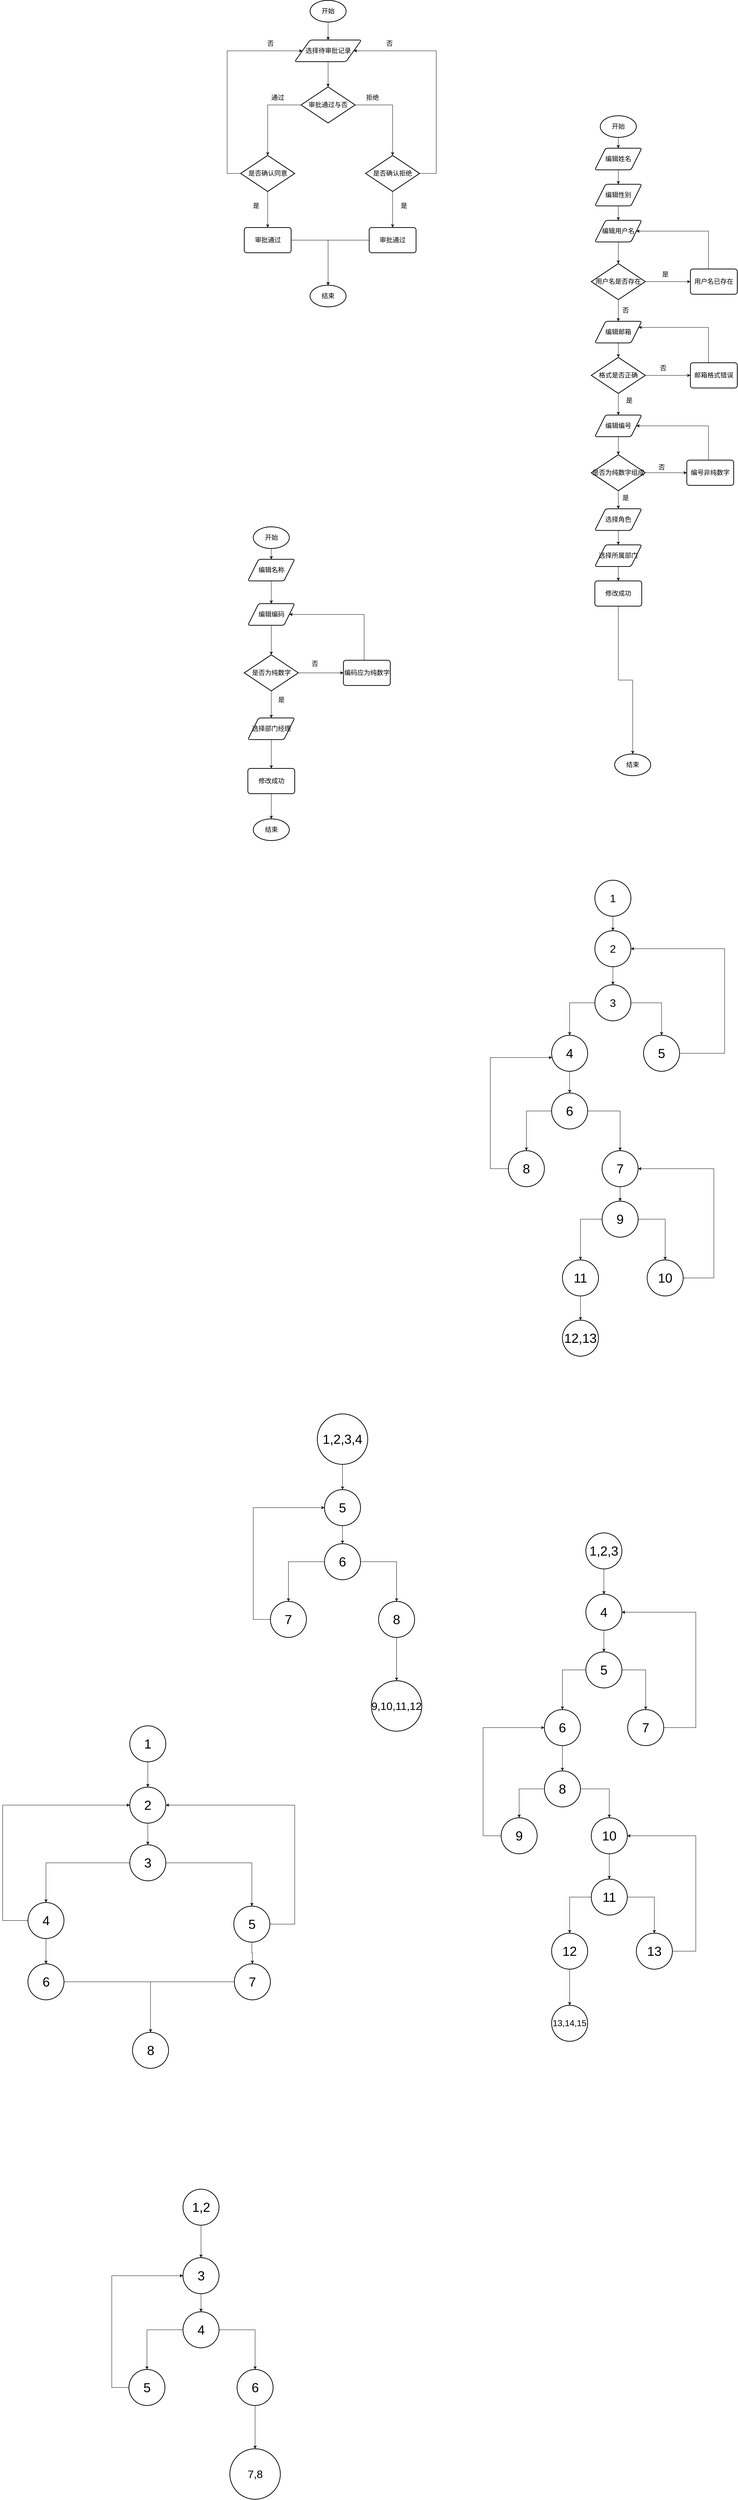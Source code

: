 <mxfile version="20.3.0" type="device"><diagram id="C5RBs43oDa-KdzZeNtuy" name="Page-1"><mxGraphModel dx="3611" dy="1744" grid="1" gridSize="10" guides="1" tooltips="1" connect="1" arrows="1" fold="1" page="1" pageScale="1" pageWidth="827" pageHeight="1169" math="0" shadow="0"><root><mxCell id="WIyWlLk6GJQsqaUBKTNV-0"/><mxCell id="WIyWlLk6GJQsqaUBKTNV-1" parent="WIyWlLk6GJQsqaUBKTNV-0"/><mxCell id="axWQ0X8041rIy-KHop3t-7" value="" style="edgeStyle=orthogonalEdgeStyle;rounded=0;orthogonalLoop=1;jettySize=auto;html=1;fontSize=18;" edge="1" parent="WIyWlLk6GJQsqaUBKTNV-1" source="axWQ0X8041rIy-KHop3t-0" target="axWQ0X8041rIy-KHop3t-1"><mxGeometry relative="1" as="geometry"/></mxCell><mxCell id="axWQ0X8041rIy-KHop3t-0" value="&lt;font style=&quot;font-size: 18px;&quot;&gt;开始&lt;/font&gt;" style="strokeWidth=2;html=1;shape=mxgraph.flowchart.start_1;whiteSpace=wrap;" vertex="1" parent="WIyWlLk6GJQsqaUBKTNV-1"><mxGeometry x="260" y="20" width="100" height="60" as="geometry"/></mxCell><mxCell id="axWQ0X8041rIy-KHop3t-116" value="" style="edgeStyle=orthogonalEdgeStyle;rounded=0;orthogonalLoop=1;jettySize=auto;html=1;fontSize=18;" edge="1" parent="WIyWlLk6GJQsqaUBKTNV-1" source="axWQ0X8041rIy-KHop3t-1" target="axWQ0X8041rIy-KHop3t-37"><mxGeometry relative="1" as="geometry"/></mxCell><mxCell id="axWQ0X8041rIy-KHop3t-1" value="选择待审批记录" style="shape=parallelogram;html=1;strokeWidth=2;perimeter=parallelogramPerimeter;whiteSpace=wrap;rounded=1;arcSize=12;size=0.23;fontSize=18;" vertex="1" parent="WIyWlLk6GJQsqaUBKTNV-1"><mxGeometry x="217.5" y="130" width="185" height="60" as="geometry"/></mxCell><mxCell id="axWQ0X8041rIy-KHop3t-15" value="结束" style="strokeWidth=2;html=1;shape=mxgraph.flowchart.start_1;whiteSpace=wrap;fontSize=18;" vertex="1" parent="WIyWlLk6GJQsqaUBKTNV-1"><mxGeometry x="260" y="810" width="100" height="60" as="geometry"/></mxCell><mxCell id="axWQ0X8041rIy-KHop3t-118" style="edgeStyle=orthogonalEdgeStyle;rounded=0;orthogonalLoop=1;jettySize=auto;html=1;fontSize=18;" edge="1" parent="WIyWlLk6GJQsqaUBKTNV-1" source="axWQ0X8041rIy-KHop3t-37" target="axWQ0X8041rIy-KHop3t-117"><mxGeometry relative="1" as="geometry"/></mxCell><mxCell id="axWQ0X8041rIy-KHop3t-123" style="edgeStyle=orthogonalEdgeStyle;rounded=0;orthogonalLoop=1;jettySize=auto;html=1;entryX=0.5;entryY=0;entryDx=0;entryDy=0;entryPerimeter=0;fontSize=18;" edge="1" parent="WIyWlLk6GJQsqaUBKTNV-1" source="axWQ0X8041rIy-KHop3t-37" target="axWQ0X8041rIy-KHop3t-122"><mxGeometry relative="1" as="geometry"/></mxCell><mxCell id="axWQ0X8041rIy-KHop3t-37" value="审批通过与否" style="strokeWidth=2;html=1;shape=mxgraph.flowchart.decision;whiteSpace=wrap;fontSize=18;" vertex="1" parent="WIyWlLk6GJQsqaUBKTNV-1"><mxGeometry x="235" y="260" width="150" height="100" as="geometry"/></mxCell><mxCell id="axWQ0X8041rIy-KHop3t-67" value="" style="edgeStyle=orthogonalEdgeStyle;rounded=0;orthogonalLoop=1;jettySize=auto;html=1;fontSize=18;" edge="1" parent="WIyWlLk6GJQsqaUBKTNV-1" source="axWQ0X8041rIy-KHop3t-68" target="axWQ0X8041rIy-KHop3t-70"><mxGeometry relative="1" as="geometry"/></mxCell><mxCell id="axWQ0X8041rIy-KHop3t-68" value="&lt;font style=&quot;font-size: 18px;&quot;&gt;开始&lt;/font&gt;" style="strokeWidth=2;html=1;shape=mxgraph.flowchart.start_1;whiteSpace=wrap;" vertex="1" parent="WIyWlLk6GJQsqaUBKTNV-1"><mxGeometry x="1065" y="340" width="100" height="60" as="geometry"/></mxCell><mxCell id="axWQ0X8041rIy-KHop3t-69" value="" style="edgeStyle=orthogonalEdgeStyle;rounded=0;orthogonalLoop=1;jettySize=auto;html=1;fontSize=18;" edge="1" parent="WIyWlLk6GJQsqaUBKTNV-1" source="axWQ0X8041rIy-KHop3t-70" target="axWQ0X8041rIy-KHop3t-72"><mxGeometry relative="1" as="geometry"/></mxCell><mxCell id="axWQ0X8041rIy-KHop3t-70" value="编辑姓名" style="shape=parallelogram;html=1;strokeWidth=2;perimeter=parallelogramPerimeter;whiteSpace=wrap;rounded=1;arcSize=12;size=0.23;fontSize=18;" vertex="1" parent="WIyWlLk6GJQsqaUBKTNV-1"><mxGeometry x="1050" y="430" width="130" height="60" as="geometry"/></mxCell><mxCell id="axWQ0X8041rIy-KHop3t-71" value="" style="edgeStyle=orthogonalEdgeStyle;rounded=0;orthogonalLoop=1;jettySize=auto;html=1;fontSize=18;" edge="1" parent="WIyWlLk6GJQsqaUBKTNV-1" source="axWQ0X8041rIy-KHop3t-72" target="axWQ0X8041rIy-KHop3t-74"><mxGeometry relative="1" as="geometry"/></mxCell><mxCell id="axWQ0X8041rIy-KHop3t-72" value="编辑性别" style="shape=parallelogram;html=1;strokeWidth=2;perimeter=parallelogramPerimeter;whiteSpace=wrap;rounded=1;arcSize=12;size=0.23;fontSize=18;" vertex="1" parent="WIyWlLk6GJQsqaUBKTNV-1"><mxGeometry x="1050" y="530" width="130" height="60" as="geometry"/></mxCell><mxCell id="axWQ0X8041rIy-KHop3t-73" value="" style="edgeStyle=orthogonalEdgeStyle;rounded=0;orthogonalLoop=1;jettySize=auto;html=1;fontSize=18;" edge="1" parent="WIyWlLk6GJQsqaUBKTNV-1" source="axWQ0X8041rIy-KHop3t-74" target="axWQ0X8041rIy-KHop3t-84"><mxGeometry relative="1" as="geometry"/></mxCell><mxCell id="axWQ0X8041rIy-KHop3t-74" value="编辑用户名" style="shape=parallelogram;html=1;strokeWidth=2;perimeter=parallelogramPerimeter;whiteSpace=wrap;rounded=1;arcSize=12;size=0.23;fontSize=18;" vertex="1" parent="WIyWlLk6GJQsqaUBKTNV-1"><mxGeometry x="1050" y="630" width="130" height="60" as="geometry"/></mxCell><mxCell id="axWQ0X8041rIy-KHop3t-75" value="" style="edgeStyle=orthogonalEdgeStyle;rounded=0;orthogonalLoop=1;jettySize=auto;html=1;fontSize=18;" edge="1" parent="WIyWlLk6GJQsqaUBKTNV-1" source="axWQ0X8041rIy-KHop3t-76" target="axWQ0X8041rIy-KHop3t-77"><mxGeometry relative="1" as="geometry"/></mxCell><mxCell id="axWQ0X8041rIy-KHop3t-76" value="修改成功" style="rounded=1;whiteSpace=wrap;html=1;absoluteArcSize=1;arcSize=14;strokeWidth=2;fontSize=18;" vertex="1" parent="WIyWlLk6GJQsqaUBKTNV-1"><mxGeometry x="1050" y="1630" width="130" height="70" as="geometry"/></mxCell><mxCell id="axWQ0X8041rIy-KHop3t-77" value="结束" style="strokeWidth=2;html=1;shape=mxgraph.flowchart.start_1;whiteSpace=wrap;fontSize=18;" vertex="1" parent="WIyWlLk6GJQsqaUBKTNV-1"><mxGeometry x="1104.92" y="2110" width="100" height="60" as="geometry"/></mxCell><mxCell id="axWQ0X8041rIy-KHop3t-78" style="edgeStyle=orthogonalEdgeStyle;rounded=0;orthogonalLoop=1;jettySize=auto;html=1;entryX=1;entryY=0.25;entryDx=0;entryDy=0;fontSize=18;" edge="1" parent="WIyWlLk6GJQsqaUBKTNV-1" source="axWQ0X8041rIy-KHop3t-79" target="axWQ0X8041rIy-KHop3t-81"><mxGeometry relative="1" as="geometry"><Array as="points"><mxPoint x="1365" y="927"/></Array></mxGeometry></mxCell><mxCell id="axWQ0X8041rIy-KHop3t-79" value="邮箱格式错误" style="rounded=1;whiteSpace=wrap;html=1;absoluteArcSize=1;arcSize=14;strokeWidth=2;fontSize=18;" vertex="1" parent="WIyWlLk6GJQsqaUBKTNV-1"><mxGeometry x="1315" y="1025" width="130" height="70" as="geometry"/></mxCell><mxCell id="axWQ0X8041rIy-KHop3t-80" value="" style="edgeStyle=orthogonalEdgeStyle;rounded=0;orthogonalLoop=1;jettySize=auto;html=1;fontSize=18;" edge="1" parent="WIyWlLk6GJQsqaUBKTNV-1" source="axWQ0X8041rIy-KHop3t-81" target="axWQ0X8041rIy-KHop3t-91"><mxGeometry relative="1" as="geometry"/></mxCell><mxCell id="axWQ0X8041rIy-KHop3t-81" value="编辑邮箱" style="shape=parallelogram;html=1;strokeWidth=2;perimeter=parallelogramPerimeter;whiteSpace=wrap;rounded=1;arcSize=12;size=0.23;fontSize=18;" vertex="1" parent="WIyWlLk6GJQsqaUBKTNV-1"><mxGeometry x="1050" y="910" width="130" height="60" as="geometry"/></mxCell><mxCell id="axWQ0X8041rIy-KHop3t-82" value="" style="edgeStyle=orthogonalEdgeStyle;rounded=0;orthogonalLoop=1;jettySize=auto;html=1;fontSize=18;" edge="1" parent="WIyWlLk6GJQsqaUBKTNV-1" source="axWQ0X8041rIy-KHop3t-84" target="axWQ0X8041rIy-KHop3t-81"><mxGeometry relative="1" as="geometry"/></mxCell><mxCell id="axWQ0X8041rIy-KHop3t-83" value="" style="edgeStyle=orthogonalEdgeStyle;rounded=0;orthogonalLoop=1;jettySize=auto;html=1;fontSize=18;" edge="1" parent="WIyWlLk6GJQsqaUBKTNV-1" source="axWQ0X8041rIy-KHop3t-84" target="axWQ0X8041rIy-KHop3t-86"><mxGeometry relative="1" as="geometry"/></mxCell><mxCell id="axWQ0X8041rIy-KHop3t-84" value="用户名是否存在" style="strokeWidth=2;html=1;shape=mxgraph.flowchart.decision;whiteSpace=wrap;fontSize=18;" vertex="1" parent="WIyWlLk6GJQsqaUBKTNV-1"><mxGeometry x="1040" y="750" width="150" height="100" as="geometry"/></mxCell><mxCell id="axWQ0X8041rIy-KHop3t-85" style="edgeStyle=orthogonalEdgeStyle;rounded=0;orthogonalLoop=1;jettySize=auto;html=1;entryX=1;entryY=0.5;entryDx=0;entryDy=0;fontSize=18;" edge="1" parent="WIyWlLk6GJQsqaUBKTNV-1" source="axWQ0X8041rIy-KHop3t-86" target="axWQ0X8041rIy-KHop3t-74"><mxGeometry relative="1" as="geometry"><Array as="points"><mxPoint x="1365" y="660"/></Array></mxGeometry></mxCell><mxCell id="axWQ0X8041rIy-KHop3t-86" value="用户名已存在" style="rounded=1;whiteSpace=wrap;html=1;absoluteArcSize=1;arcSize=14;strokeWidth=2;fontSize=18;" vertex="1" parent="WIyWlLk6GJQsqaUBKTNV-1"><mxGeometry x="1315" y="765" width="130" height="70" as="geometry"/></mxCell><mxCell id="axWQ0X8041rIy-KHop3t-87" value="是" style="text;html=1;align=center;verticalAlign=middle;resizable=0;points=[];autosize=1;strokeColor=none;fillColor=none;fontSize=18;" vertex="1" parent="WIyWlLk6GJQsqaUBKTNV-1"><mxGeometry x="1225" y="760" width="40" height="40" as="geometry"/></mxCell><mxCell id="axWQ0X8041rIy-KHop3t-88" value="否" style="text;html=1;align=center;verticalAlign=middle;resizable=0;points=[];autosize=1;strokeColor=none;fillColor=none;fontSize=18;" vertex="1" parent="WIyWlLk6GJQsqaUBKTNV-1"><mxGeometry x="1115" y="860" width="40" height="40" as="geometry"/></mxCell><mxCell id="axWQ0X8041rIy-KHop3t-89" value="" style="edgeStyle=orthogonalEdgeStyle;rounded=0;orthogonalLoop=1;jettySize=auto;html=1;fontSize=18;" edge="1" parent="WIyWlLk6GJQsqaUBKTNV-1" source="axWQ0X8041rIy-KHop3t-91" target="axWQ0X8041rIy-KHop3t-79"><mxGeometry relative="1" as="geometry"/></mxCell><mxCell id="axWQ0X8041rIy-KHop3t-90" value="" style="edgeStyle=orthogonalEdgeStyle;rounded=0;orthogonalLoop=1;jettySize=auto;html=1;fontSize=18;" edge="1" parent="WIyWlLk6GJQsqaUBKTNV-1" source="axWQ0X8041rIy-KHop3t-91" target="axWQ0X8041rIy-KHop3t-94"><mxGeometry relative="1" as="geometry"/></mxCell><mxCell id="axWQ0X8041rIy-KHop3t-91" value="格式是否正确" style="strokeWidth=2;html=1;shape=mxgraph.flowchart.decision;whiteSpace=wrap;fontSize=18;" vertex="1" parent="WIyWlLk6GJQsqaUBKTNV-1"><mxGeometry x="1040" y="1010" width="150" height="100" as="geometry"/></mxCell><mxCell id="axWQ0X8041rIy-KHop3t-92" value="否" style="text;html=1;align=center;verticalAlign=middle;resizable=0;points=[];autosize=1;strokeColor=none;fillColor=none;fontSize=18;" vertex="1" parent="WIyWlLk6GJQsqaUBKTNV-1"><mxGeometry x="1219" y="1020" width="40" height="40" as="geometry"/></mxCell><mxCell id="axWQ0X8041rIy-KHop3t-93" value="" style="edgeStyle=orthogonalEdgeStyle;rounded=0;orthogonalLoop=1;jettySize=auto;html=1;fontSize=18;" edge="1" parent="WIyWlLk6GJQsqaUBKTNV-1" source="axWQ0X8041rIy-KHop3t-94" target="axWQ0X8041rIy-KHop3t-97"><mxGeometry relative="1" as="geometry"/></mxCell><mxCell id="axWQ0X8041rIy-KHop3t-94" value="编辑编号" style="shape=parallelogram;html=1;strokeWidth=2;perimeter=parallelogramPerimeter;whiteSpace=wrap;rounded=1;arcSize=12;size=0.23;fontSize=18;" vertex="1" parent="WIyWlLk6GJQsqaUBKTNV-1"><mxGeometry x="1050" y="1170" width="130" height="60" as="geometry"/></mxCell><mxCell id="axWQ0X8041rIy-KHop3t-95" value="" style="edgeStyle=orthogonalEdgeStyle;rounded=0;orthogonalLoop=1;jettySize=auto;html=1;fontSize=18;" edge="1" parent="WIyWlLk6GJQsqaUBKTNV-1" source="axWQ0X8041rIy-KHop3t-97" target="axWQ0X8041rIy-KHop3t-99"><mxGeometry relative="1" as="geometry"/></mxCell><mxCell id="axWQ0X8041rIy-KHop3t-96" value="" style="edgeStyle=orthogonalEdgeStyle;rounded=0;orthogonalLoop=1;jettySize=auto;html=1;fontSize=18;" edge="1" parent="WIyWlLk6GJQsqaUBKTNV-1" source="axWQ0X8041rIy-KHop3t-97" target="axWQ0X8041rIy-KHop3t-102"><mxGeometry relative="1" as="geometry"/></mxCell><mxCell id="axWQ0X8041rIy-KHop3t-97" value="是否为纯数字组成" style="strokeWidth=2;html=1;shape=mxgraph.flowchart.decision;whiteSpace=wrap;fontSize=18;" vertex="1" parent="WIyWlLk6GJQsqaUBKTNV-1"><mxGeometry x="1040" y="1280" width="150" height="100" as="geometry"/></mxCell><mxCell id="axWQ0X8041rIy-KHop3t-98" style="edgeStyle=orthogonalEdgeStyle;rounded=0;orthogonalLoop=1;jettySize=auto;html=1;entryX=1;entryY=0.5;entryDx=0;entryDy=0;fontSize=18;" edge="1" parent="WIyWlLk6GJQsqaUBKTNV-1" source="axWQ0X8041rIy-KHop3t-99" target="axWQ0X8041rIy-KHop3t-94"><mxGeometry relative="1" as="geometry"><Array as="points"><mxPoint x="1365" y="1200"/></Array></mxGeometry></mxCell><mxCell id="axWQ0X8041rIy-KHop3t-99" value="编号非纯数字" style="rounded=1;whiteSpace=wrap;html=1;absoluteArcSize=1;arcSize=14;strokeWidth=2;fontSize=18;" vertex="1" parent="WIyWlLk6GJQsqaUBKTNV-1"><mxGeometry x="1305" y="1295" width="130" height="70" as="geometry"/></mxCell><mxCell id="axWQ0X8041rIy-KHop3t-100" value="否" style="text;html=1;align=center;verticalAlign=middle;resizable=0;points=[];autosize=1;strokeColor=none;fillColor=none;fontSize=18;" vertex="1" parent="WIyWlLk6GJQsqaUBKTNV-1"><mxGeometry x="1215" y="1295" width="40" height="40" as="geometry"/></mxCell><mxCell id="axWQ0X8041rIy-KHop3t-101" value="" style="edgeStyle=orthogonalEdgeStyle;rounded=0;orthogonalLoop=1;jettySize=auto;html=1;fontSize=18;" edge="1" parent="WIyWlLk6GJQsqaUBKTNV-1" source="axWQ0X8041rIy-KHop3t-102" target="axWQ0X8041rIy-KHop3t-104"><mxGeometry relative="1" as="geometry"/></mxCell><mxCell id="axWQ0X8041rIy-KHop3t-102" value="选择角色" style="shape=parallelogram;html=1;strokeWidth=2;perimeter=parallelogramPerimeter;whiteSpace=wrap;rounded=1;arcSize=12;size=0.23;fontSize=18;" vertex="1" parent="WIyWlLk6GJQsqaUBKTNV-1"><mxGeometry x="1050" y="1430" width="130" height="60" as="geometry"/></mxCell><mxCell id="axWQ0X8041rIy-KHop3t-103" value="" style="edgeStyle=orthogonalEdgeStyle;rounded=0;orthogonalLoop=1;jettySize=auto;html=1;fontSize=18;" edge="1" parent="WIyWlLk6GJQsqaUBKTNV-1" source="axWQ0X8041rIy-KHop3t-104" target="axWQ0X8041rIy-KHop3t-76"><mxGeometry relative="1" as="geometry"/></mxCell><mxCell id="axWQ0X8041rIy-KHop3t-104" value="选择所属部门" style="shape=parallelogram;html=1;strokeWidth=2;perimeter=parallelogramPerimeter;whiteSpace=wrap;rounded=1;arcSize=12;size=0.23;fontSize=18;" vertex="1" parent="WIyWlLk6GJQsqaUBKTNV-1"><mxGeometry x="1050" y="1530" width="130" height="60" as="geometry"/></mxCell><mxCell id="axWQ0X8041rIy-KHop3t-105" value="是" style="text;html=1;align=center;verticalAlign=middle;resizable=0;points=[];autosize=1;strokeColor=none;fillColor=none;fontSize=18;" vertex="1" parent="WIyWlLk6GJQsqaUBKTNV-1"><mxGeometry x="1125" y="1110" width="40" height="40" as="geometry"/></mxCell><mxCell id="axWQ0X8041rIy-KHop3t-106" value="是" style="text;html=1;align=center;verticalAlign=middle;resizable=0;points=[];autosize=1;strokeColor=none;fillColor=none;fontSize=18;" vertex="1" parent="WIyWlLk6GJQsqaUBKTNV-1"><mxGeometry x="1115" y="1380" width="40" height="40" as="geometry"/></mxCell><mxCell id="axWQ0X8041rIy-KHop3t-115" value="" style="edgeStyle=orthogonalEdgeStyle;rounded=0;orthogonalLoop=1;jettySize=auto;html=1;fontSize=18;" edge="1" parent="WIyWlLk6GJQsqaUBKTNV-1" source="axWQ0X8041rIy-KHop3t-113" target="axWQ0X8041rIy-KHop3t-15"><mxGeometry relative="1" as="geometry"/></mxCell><mxCell id="axWQ0X8041rIy-KHop3t-113" value="审批通过" style="rounded=1;whiteSpace=wrap;html=1;absoluteArcSize=1;arcSize=14;strokeWidth=2;fontSize=18;" vertex="1" parent="WIyWlLk6GJQsqaUBKTNV-1"><mxGeometry x="77.5" y="650" width="130" height="70" as="geometry"/></mxCell><mxCell id="axWQ0X8041rIy-KHop3t-119" style="edgeStyle=orthogonalEdgeStyle;rounded=0;orthogonalLoop=1;jettySize=auto;html=1;entryX=0.5;entryY=0;entryDx=0;entryDy=0;fontSize=18;" edge="1" parent="WIyWlLk6GJQsqaUBKTNV-1" source="axWQ0X8041rIy-KHop3t-117" target="axWQ0X8041rIy-KHop3t-113"><mxGeometry relative="1" as="geometry"/></mxCell><mxCell id="axWQ0X8041rIy-KHop3t-127" style="edgeStyle=orthogonalEdgeStyle;rounded=0;orthogonalLoop=1;jettySize=auto;html=1;entryX=0;entryY=0.5;entryDx=0;entryDy=0;fontSize=18;" edge="1" parent="WIyWlLk6GJQsqaUBKTNV-1" source="axWQ0X8041rIy-KHop3t-117" target="axWQ0X8041rIy-KHop3t-1"><mxGeometry relative="1" as="geometry"><Array as="points"><mxPoint x="30" y="500"/><mxPoint x="30" y="160"/></Array></mxGeometry></mxCell><mxCell id="axWQ0X8041rIy-KHop3t-117" value="是否确认同意" style="strokeWidth=2;html=1;shape=mxgraph.flowchart.decision;whiteSpace=wrap;fontSize=18;" vertex="1" parent="WIyWlLk6GJQsqaUBKTNV-1"><mxGeometry x="67.5" y="450" width="150" height="100" as="geometry"/></mxCell><mxCell id="axWQ0X8041rIy-KHop3t-126" style="edgeStyle=orthogonalEdgeStyle;rounded=0;orthogonalLoop=1;jettySize=auto;html=1;entryX=0.5;entryY=0;entryDx=0;entryDy=0;entryPerimeter=0;fontSize=18;" edge="1" parent="WIyWlLk6GJQsqaUBKTNV-1" source="axWQ0X8041rIy-KHop3t-120" target="axWQ0X8041rIy-KHop3t-15"><mxGeometry relative="1" as="geometry"/></mxCell><mxCell id="axWQ0X8041rIy-KHop3t-120" value="审批通过" style="rounded=1;whiteSpace=wrap;html=1;absoluteArcSize=1;arcSize=14;strokeWidth=2;fontSize=18;" vertex="1" parent="WIyWlLk6GJQsqaUBKTNV-1"><mxGeometry x="424" y="650" width="130" height="70" as="geometry"/></mxCell><mxCell id="axWQ0X8041rIy-KHop3t-121" style="edgeStyle=orthogonalEdgeStyle;rounded=0;orthogonalLoop=1;jettySize=auto;html=1;entryX=0.5;entryY=0;entryDx=0;entryDy=0;fontSize=18;" edge="1" parent="WIyWlLk6GJQsqaUBKTNV-1" source="axWQ0X8041rIy-KHop3t-122" target="axWQ0X8041rIy-KHop3t-120"><mxGeometry relative="1" as="geometry"/></mxCell><mxCell id="axWQ0X8041rIy-KHop3t-128" style="edgeStyle=orthogonalEdgeStyle;rounded=0;orthogonalLoop=1;jettySize=auto;html=1;entryX=1;entryY=0.5;entryDx=0;entryDy=0;fontSize=18;" edge="1" parent="WIyWlLk6GJQsqaUBKTNV-1" source="axWQ0X8041rIy-KHop3t-122" target="axWQ0X8041rIy-KHop3t-1"><mxGeometry relative="1" as="geometry"><Array as="points"><mxPoint x="610" y="500"/><mxPoint x="610" y="160"/></Array></mxGeometry></mxCell><mxCell id="axWQ0X8041rIy-KHop3t-122" value="是否确认拒绝" style="strokeWidth=2;html=1;shape=mxgraph.flowchart.decision;whiteSpace=wrap;fontSize=18;" vertex="1" parent="WIyWlLk6GJQsqaUBKTNV-1"><mxGeometry x="414" y="450" width="150" height="100" as="geometry"/></mxCell><mxCell id="axWQ0X8041rIy-KHop3t-124" value="通过" style="text;html=1;align=center;verticalAlign=middle;resizable=0;points=[];autosize=1;strokeColor=none;fillColor=none;fontSize=18;" vertex="1" parent="WIyWlLk6GJQsqaUBKTNV-1"><mxGeometry x="140" y="270" width="60" height="40" as="geometry"/></mxCell><mxCell id="axWQ0X8041rIy-KHop3t-125" value="拒绝" style="text;html=1;align=center;verticalAlign=middle;resizable=0;points=[];autosize=1;strokeColor=none;fillColor=none;fontSize=18;" vertex="1" parent="WIyWlLk6GJQsqaUBKTNV-1"><mxGeometry x="402.5" y="270" width="60" height="40" as="geometry"/></mxCell><mxCell id="axWQ0X8041rIy-KHop3t-129" value="否" style="text;html=1;align=center;verticalAlign=middle;resizable=0;points=[];autosize=1;strokeColor=none;fillColor=none;fontSize=18;" vertex="1" parent="WIyWlLk6GJQsqaUBKTNV-1"><mxGeometry x="130" y="120" width="40" height="40" as="geometry"/></mxCell><mxCell id="axWQ0X8041rIy-KHop3t-130" value="否" style="text;html=1;align=center;verticalAlign=middle;resizable=0;points=[];autosize=1;strokeColor=none;fillColor=none;fontSize=18;" vertex="1" parent="WIyWlLk6GJQsqaUBKTNV-1"><mxGeometry x="460" y="120" width="40" height="40" as="geometry"/></mxCell><mxCell id="axWQ0X8041rIy-KHop3t-131" value="是" style="text;html=1;align=center;verticalAlign=middle;resizable=0;points=[];autosize=1;strokeColor=none;fillColor=none;fontSize=18;" vertex="1" parent="WIyWlLk6GJQsqaUBKTNV-1"><mxGeometry x="90" y="570" width="40" height="40" as="geometry"/></mxCell><mxCell id="axWQ0X8041rIy-KHop3t-132" value="是" style="text;html=1;align=center;verticalAlign=middle;resizable=0;points=[];autosize=1;strokeColor=none;fillColor=none;fontSize=18;" vertex="1" parent="WIyWlLk6GJQsqaUBKTNV-1"><mxGeometry x="500" y="570" width="40" height="40" as="geometry"/></mxCell><mxCell id="axWQ0X8041rIy-KHop3t-157" value="" style="edgeStyle=orthogonalEdgeStyle;rounded=0;orthogonalLoop=1;jettySize=auto;html=1;fontSize=18;" edge="1" parent="WIyWlLk6GJQsqaUBKTNV-1" source="axWQ0X8041rIy-KHop3t-158" target="axWQ0X8041rIy-KHop3t-160"><mxGeometry relative="1" as="geometry"/></mxCell><mxCell id="axWQ0X8041rIy-KHop3t-158" value="&lt;font style=&quot;font-size: 18px;&quot;&gt;开始&lt;/font&gt;" style="strokeWidth=2;html=1;shape=mxgraph.flowchart.start_1;whiteSpace=wrap;" vertex="1" parent="WIyWlLk6GJQsqaUBKTNV-1"><mxGeometry x="102.5" y="1480" width="100" height="60" as="geometry"/></mxCell><mxCell id="axWQ0X8041rIy-KHop3t-197" value="" style="edgeStyle=orthogonalEdgeStyle;rounded=0;orthogonalLoop=1;jettySize=auto;html=1;fontSize=18;" edge="1" parent="WIyWlLk6GJQsqaUBKTNV-1" source="axWQ0X8041rIy-KHop3t-160" target="axWQ0X8041rIy-KHop3t-164"><mxGeometry relative="1" as="geometry"/></mxCell><mxCell id="axWQ0X8041rIy-KHop3t-160" value="编辑名称" style="shape=parallelogram;html=1;strokeWidth=2;perimeter=parallelogramPerimeter;whiteSpace=wrap;rounded=1;arcSize=12;size=0.23;fontSize=18;" vertex="1" parent="WIyWlLk6GJQsqaUBKTNV-1"><mxGeometry x="87.5" y="1570" width="130" height="60" as="geometry"/></mxCell><mxCell id="axWQ0X8041rIy-KHop3t-163" value="" style="edgeStyle=orthogonalEdgeStyle;rounded=0;orthogonalLoop=1;jettySize=auto;html=1;fontSize=18;" edge="1" parent="WIyWlLk6GJQsqaUBKTNV-1" source="axWQ0X8041rIy-KHop3t-164" target="axWQ0X8041rIy-KHop3t-174"><mxGeometry relative="1" as="geometry"/></mxCell><mxCell id="axWQ0X8041rIy-KHop3t-164" value="编辑编码" style="shape=parallelogram;html=1;strokeWidth=2;perimeter=parallelogramPerimeter;whiteSpace=wrap;rounded=1;arcSize=12;size=0.23;fontSize=18;" vertex="1" parent="WIyWlLk6GJQsqaUBKTNV-1"><mxGeometry x="87.5" y="1693" width="130" height="60" as="geometry"/></mxCell><mxCell id="axWQ0X8041rIy-KHop3t-165" value="" style="edgeStyle=orthogonalEdgeStyle;rounded=0;orthogonalLoop=1;jettySize=auto;html=1;fontSize=18;" edge="1" parent="WIyWlLk6GJQsqaUBKTNV-1" source="axWQ0X8041rIy-KHop3t-166" target="axWQ0X8041rIy-KHop3t-167"><mxGeometry relative="1" as="geometry"/></mxCell><mxCell id="axWQ0X8041rIy-KHop3t-166" value="修改成功" style="rounded=1;whiteSpace=wrap;html=1;absoluteArcSize=1;arcSize=14;strokeWidth=2;fontSize=18;" vertex="1" parent="WIyWlLk6GJQsqaUBKTNV-1"><mxGeometry x="87.5" y="2150" width="130" height="70" as="geometry"/></mxCell><mxCell id="axWQ0X8041rIy-KHop3t-167" value="结束" style="strokeWidth=2;html=1;shape=mxgraph.flowchart.start_1;whiteSpace=wrap;fontSize=18;" vertex="1" parent="WIyWlLk6GJQsqaUBKTNV-1"><mxGeometry x="102.5" y="2290" width="100" height="60" as="geometry"/></mxCell><mxCell id="axWQ0X8041rIy-KHop3t-198" value="" style="edgeStyle=orthogonalEdgeStyle;rounded=0;orthogonalLoop=1;jettySize=auto;html=1;fontSize=18;" edge="1" parent="WIyWlLk6GJQsqaUBKTNV-1" source="axWQ0X8041rIy-KHop3t-171" target="axWQ0X8041rIy-KHop3t-166"><mxGeometry relative="1" as="geometry"/></mxCell><mxCell id="axWQ0X8041rIy-KHop3t-171" value="选择部门经理" style="shape=parallelogram;html=1;strokeWidth=2;perimeter=parallelogramPerimeter;whiteSpace=wrap;rounded=1;arcSize=12;size=0.23;fontSize=18;" vertex="1" parent="WIyWlLk6GJQsqaUBKTNV-1"><mxGeometry x="87.5" y="2010" width="130" height="60" as="geometry"/></mxCell><mxCell id="axWQ0X8041rIy-KHop3t-172" value="" style="edgeStyle=orthogonalEdgeStyle;rounded=0;orthogonalLoop=1;jettySize=auto;html=1;fontSize=18;" edge="1" parent="WIyWlLk6GJQsqaUBKTNV-1" source="axWQ0X8041rIy-KHop3t-174" target="axWQ0X8041rIy-KHop3t-171"><mxGeometry relative="1" as="geometry"/></mxCell><mxCell id="axWQ0X8041rIy-KHop3t-173" value="" style="edgeStyle=orthogonalEdgeStyle;rounded=0;orthogonalLoop=1;jettySize=auto;html=1;fontSize=18;" edge="1" parent="WIyWlLk6GJQsqaUBKTNV-1" source="axWQ0X8041rIy-KHop3t-174" target="axWQ0X8041rIy-KHop3t-176"><mxGeometry relative="1" as="geometry"/></mxCell><mxCell id="axWQ0X8041rIy-KHop3t-174" value="是否为纯数字" style="strokeWidth=2;html=1;shape=mxgraph.flowchart.decision;whiteSpace=wrap;fontSize=18;" vertex="1" parent="WIyWlLk6GJQsqaUBKTNV-1"><mxGeometry x="77.5" y="1835" width="150" height="100" as="geometry"/></mxCell><mxCell id="axWQ0X8041rIy-KHop3t-175" style="edgeStyle=orthogonalEdgeStyle;rounded=0;orthogonalLoop=1;jettySize=auto;html=1;entryX=1;entryY=0.5;entryDx=0;entryDy=0;fontSize=18;" edge="1" parent="WIyWlLk6GJQsqaUBKTNV-1" source="axWQ0X8041rIy-KHop3t-176" target="axWQ0X8041rIy-KHop3t-164"><mxGeometry relative="1" as="geometry"><Array as="points"><mxPoint x="410" y="1723"/></Array></mxGeometry></mxCell><mxCell id="axWQ0X8041rIy-KHop3t-176" value="编码应为纯数字" style="rounded=1;whiteSpace=wrap;html=1;absoluteArcSize=1;arcSize=14;strokeWidth=2;fontSize=18;" vertex="1" parent="WIyWlLk6GJQsqaUBKTNV-1"><mxGeometry x="352.5" y="1850" width="130" height="70" as="geometry"/></mxCell><mxCell id="axWQ0X8041rIy-KHop3t-177" value="否" style="text;html=1;align=center;verticalAlign=middle;resizable=0;points=[];autosize=1;strokeColor=none;fillColor=none;fontSize=18;" vertex="1" parent="WIyWlLk6GJQsqaUBKTNV-1"><mxGeometry x="252.5" y="1840" width="40" height="40" as="geometry"/></mxCell><mxCell id="axWQ0X8041rIy-KHop3t-178" value="是" style="text;html=1;align=center;verticalAlign=middle;resizable=0;points=[];autosize=1;strokeColor=none;fillColor=none;fontSize=18;" vertex="1" parent="WIyWlLk6GJQsqaUBKTNV-1"><mxGeometry x="160" y="1940" width="40" height="40" as="geometry"/></mxCell><mxCell id="axWQ0X8041rIy-KHop3t-208" style="edgeStyle=orthogonalEdgeStyle;rounded=0;orthogonalLoop=1;jettySize=auto;html=1;entryX=0.5;entryY=0;entryDx=0;entryDy=0;entryPerimeter=0;fontSize=30;" edge="1" parent="WIyWlLk6GJQsqaUBKTNV-1" source="axWQ0X8041rIy-KHop3t-201" target="axWQ0X8041rIy-KHop3t-202"><mxGeometry relative="1" as="geometry"/></mxCell><mxCell id="axWQ0X8041rIy-KHop3t-209" style="edgeStyle=orthogonalEdgeStyle;rounded=0;orthogonalLoop=1;jettySize=auto;html=1;entryX=0.5;entryY=0;entryDx=0;entryDy=0;entryPerimeter=0;fontSize=30;" edge="1" parent="WIyWlLk6GJQsqaUBKTNV-1" source="axWQ0X8041rIy-KHop3t-201" target="axWQ0X8041rIy-KHop3t-203"><mxGeometry relative="1" as="geometry"/></mxCell><mxCell id="axWQ0X8041rIy-KHop3t-201" value="&lt;font style=&quot;font-size: 30px;&quot;&gt;3&lt;/font&gt;" style="strokeWidth=2;html=1;shape=mxgraph.flowchart.start_2;whiteSpace=wrap;fontSize=18;" vertex="1" parent="WIyWlLk6GJQsqaUBKTNV-1"><mxGeometry x="1050" y="2750" width="100" height="100" as="geometry"/></mxCell><mxCell id="axWQ0X8041rIy-KHop3t-214" value="" style="edgeStyle=orthogonalEdgeStyle;rounded=0;orthogonalLoop=1;jettySize=auto;html=1;fontSize=30;" edge="1" parent="WIyWlLk6GJQsqaUBKTNV-1" source="axWQ0X8041rIy-KHop3t-202" target="axWQ0X8041rIy-KHop3t-211"><mxGeometry relative="1" as="geometry"/></mxCell><mxCell id="axWQ0X8041rIy-KHop3t-202" value="&lt;font style=&quot;font-size: 36px;&quot;&gt;4&lt;/font&gt;" style="strokeWidth=2;html=1;shape=mxgraph.flowchart.start_2;whiteSpace=wrap;fontSize=18;" vertex="1" parent="WIyWlLk6GJQsqaUBKTNV-1"><mxGeometry x="930" y="2890" width="100" height="100" as="geometry"/></mxCell><mxCell id="axWQ0X8041rIy-KHop3t-210" style="edgeStyle=orthogonalEdgeStyle;rounded=0;orthogonalLoop=1;jettySize=auto;html=1;entryX=1;entryY=0.5;entryDx=0;entryDy=0;entryPerimeter=0;fontSize=30;" edge="1" parent="WIyWlLk6GJQsqaUBKTNV-1" source="axWQ0X8041rIy-KHop3t-203" target="axWQ0X8041rIy-KHop3t-204"><mxGeometry relative="1" as="geometry"><Array as="points"><mxPoint x="1410" y="2940"/><mxPoint x="1410" y="2650"/></Array></mxGeometry></mxCell><mxCell id="axWQ0X8041rIy-KHop3t-203" value="&lt;font style=&quot;font-size: 36px;&quot;&gt;5&lt;/font&gt;" style="strokeWidth=2;html=1;shape=mxgraph.flowchart.start_2;whiteSpace=wrap;fontSize=18;" vertex="1" parent="WIyWlLk6GJQsqaUBKTNV-1"><mxGeometry x="1185" y="2890" width="100" height="100" as="geometry"/></mxCell><mxCell id="axWQ0X8041rIy-KHop3t-207" value="" style="edgeStyle=orthogonalEdgeStyle;rounded=0;orthogonalLoop=1;jettySize=auto;html=1;fontSize=30;" edge="1" parent="WIyWlLk6GJQsqaUBKTNV-1" source="axWQ0X8041rIy-KHop3t-204" target="axWQ0X8041rIy-KHop3t-201"><mxGeometry relative="1" as="geometry"/></mxCell><mxCell id="axWQ0X8041rIy-KHop3t-204" value="&lt;font style=&quot;font-size: 30px;&quot;&gt;2&lt;/font&gt;" style="strokeWidth=2;html=1;shape=mxgraph.flowchart.start_2;whiteSpace=wrap;fontSize=18;" vertex="1" parent="WIyWlLk6GJQsqaUBKTNV-1"><mxGeometry x="1050" y="2600" width="100" height="100" as="geometry"/></mxCell><mxCell id="axWQ0X8041rIy-KHop3t-206" value="" style="edgeStyle=orthogonalEdgeStyle;rounded=0;orthogonalLoop=1;jettySize=auto;html=1;fontSize=30;" edge="1" parent="WIyWlLk6GJQsqaUBKTNV-1" source="axWQ0X8041rIy-KHop3t-205" target="axWQ0X8041rIy-KHop3t-204"><mxGeometry relative="1" as="geometry"/></mxCell><mxCell id="axWQ0X8041rIy-KHop3t-205" value="&lt;font style=&quot;font-size: 30px;&quot;&gt;1&lt;/font&gt;" style="strokeWidth=2;html=1;shape=mxgraph.flowchart.start_2;whiteSpace=wrap;fontSize=18;" vertex="1" parent="WIyWlLk6GJQsqaUBKTNV-1"><mxGeometry x="1050" y="2460" width="100" height="100" as="geometry"/></mxCell><mxCell id="axWQ0X8041rIy-KHop3t-215" style="edgeStyle=orthogonalEdgeStyle;rounded=0;orthogonalLoop=1;jettySize=auto;html=1;fontSize=30;entryX=0.5;entryY=0;entryDx=0;entryDy=0;entryPerimeter=0;" edge="1" parent="WIyWlLk6GJQsqaUBKTNV-1" source="axWQ0X8041rIy-KHop3t-211" target="axWQ0X8041rIy-KHop3t-213"><mxGeometry relative="1" as="geometry"><Array as="points"><mxPoint x="860" y="3100"/></Array></mxGeometry></mxCell><mxCell id="axWQ0X8041rIy-KHop3t-216" style="edgeStyle=orthogonalEdgeStyle;rounded=0;orthogonalLoop=1;jettySize=auto;html=1;entryX=0.5;entryY=0;entryDx=0;entryDy=0;entryPerimeter=0;fontSize=30;" edge="1" parent="WIyWlLk6GJQsqaUBKTNV-1" source="axWQ0X8041rIy-KHop3t-211" target="axWQ0X8041rIy-KHop3t-212"><mxGeometry relative="1" as="geometry"/></mxCell><mxCell id="axWQ0X8041rIy-KHop3t-211" value="&lt;font style=&quot;font-size: 36px;&quot;&gt;6&lt;/font&gt;" style="strokeWidth=2;html=1;shape=mxgraph.flowchart.start_2;whiteSpace=wrap;fontSize=18;" vertex="1" parent="WIyWlLk6GJQsqaUBKTNV-1"><mxGeometry x="930" y="3050" width="100" height="100" as="geometry"/></mxCell><mxCell id="axWQ0X8041rIy-KHop3t-221" value="" style="edgeStyle=orthogonalEdgeStyle;rounded=0;orthogonalLoop=1;jettySize=auto;html=1;fontSize=30;" edge="1" parent="WIyWlLk6GJQsqaUBKTNV-1" source="axWQ0X8041rIy-KHop3t-212" target="axWQ0X8041rIy-KHop3t-220"><mxGeometry relative="1" as="geometry"/></mxCell><mxCell id="axWQ0X8041rIy-KHop3t-212" value="&lt;font style=&quot;font-size: 36px;&quot;&gt;7&lt;/font&gt;" style="strokeWidth=2;html=1;shape=mxgraph.flowchart.start_2;whiteSpace=wrap;fontSize=18;" vertex="1" parent="WIyWlLk6GJQsqaUBKTNV-1"><mxGeometry x="1070" y="3210" width="100" height="100" as="geometry"/></mxCell><mxCell id="axWQ0X8041rIy-KHop3t-217" style="edgeStyle=orthogonalEdgeStyle;rounded=0;orthogonalLoop=1;jettySize=auto;html=1;entryX=0.012;entryY=0.618;entryDx=0;entryDy=0;entryPerimeter=0;fontSize=30;" edge="1" parent="WIyWlLk6GJQsqaUBKTNV-1" source="axWQ0X8041rIy-KHop3t-213" target="axWQ0X8041rIy-KHop3t-202"><mxGeometry relative="1" as="geometry"><Array as="points"><mxPoint x="760" y="3260"/><mxPoint x="760" y="2952"/></Array></mxGeometry></mxCell><mxCell id="axWQ0X8041rIy-KHop3t-213" value="&lt;font style=&quot;font-size: 36px;&quot;&gt;8&lt;/font&gt;" style="strokeWidth=2;html=1;shape=mxgraph.flowchart.start_2;whiteSpace=wrap;fontSize=18;" vertex="1" parent="WIyWlLk6GJQsqaUBKTNV-1"><mxGeometry x="810" y="3210" width="100" height="100" as="geometry"/></mxCell><mxCell id="axWQ0X8041rIy-KHop3t-226" value="" style="edgeStyle=orthogonalEdgeStyle;rounded=0;orthogonalLoop=1;jettySize=auto;html=1;fontSize=30;" edge="1" parent="WIyWlLk6GJQsqaUBKTNV-1" source="axWQ0X8041rIy-KHop3t-218" target="axWQ0X8041rIy-KHop3t-225"><mxGeometry relative="1" as="geometry"/></mxCell><mxCell id="axWQ0X8041rIy-KHop3t-218" value="&lt;font style=&quot;font-size: 36px;&quot;&gt;11&lt;/font&gt;" style="strokeWidth=2;html=1;shape=mxgraph.flowchart.start_2;whiteSpace=wrap;fontSize=18;" vertex="1" parent="WIyWlLk6GJQsqaUBKTNV-1"><mxGeometry x="960" y="3513" width="100" height="100" as="geometry"/></mxCell><mxCell id="axWQ0X8041rIy-KHop3t-224" style="edgeStyle=orthogonalEdgeStyle;rounded=0;orthogonalLoop=1;jettySize=auto;html=1;entryX=1;entryY=0.5;entryDx=0;entryDy=0;entryPerimeter=0;fontSize=30;" edge="1" parent="WIyWlLk6GJQsqaUBKTNV-1" source="axWQ0X8041rIy-KHop3t-219" target="axWQ0X8041rIy-KHop3t-212"><mxGeometry relative="1" as="geometry"><Array as="points"><mxPoint x="1380" y="3563"/><mxPoint x="1380" y="3260"/></Array></mxGeometry></mxCell><mxCell id="axWQ0X8041rIy-KHop3t-219" value="&lt;font style=&quot;font-size: 36px;&quot;&gt;10&lt;/font&gt;" style="strokeWidth=2;html=1;shape=mxgraph.flowchart.start_2;whiteSpace=wrap;fontSize=18;" vertex="1" parent="WIyWlLk6GJQsqaUBKTNV-1"><mxGeometry x="1195" y="3513" width="100" height="100" as="geometry"/></mxCell><mxCell id="axWQ0X8041rIy-KHop3t-222" style="edgeStyle=orthogonalEdgeStyle;rounded=0;orthogonalLoop=1;jettySize=auto;html=1;entryX=0.5;entryY=0;entryDx=0;entryDy=0;entryPerimeter=0;fontSize=30;" edge="1" parent="WIyWlLk6GJQsqaUBKTNV-1" source="axWQ0X8041rIy-KHop3t-220" target="axWQ0X8041rIy-KHop3t-218"><mxGeometry relative="1" as="geometry"/></mxCell><mxCell id="axWQ0X8041rIy-KHop3t-223" style="edgeStyle=orthogonalEdgeStyle;rounded=0;orthogonalLoop=1;jettySize=auto;html=1;fontSize=30;" edge="1" parent="WIyWlLk6GJQsqaUBKTNV-1" source="axWQ0X8041rIy-KHop3t-220" target="axWQ0X8041rIy-KHop3t-219"><mxGeometry relative="1" as="geometry"/></mxCell><mxCell id="axWQ0X8041rIy-KHop3t-220" value="&lt;font style=&quot;font-size: 36px;&quot;&gt;9&lt;/font&gt;" style="strokeWidth=2;html=1;shape=mxgraph.flowchart.start_2;whiteSpace=wrap;fontSize=18;" vertex="1" parent="WIyWlLk6GJQsqaUBKTNV-1"><mxGeometry x="1070" y="3350" width="100" height="100" as="geometry"/></mxCell><mxCell id="axWQ0X8041rIy-KHop3t-225" value="&lt;font style=&quot;font-size: 36px;&quot;&gt;12,13&lt;/font&gt;" style="strokeWidth=2;html=1;shape=mxgraph.flowchart.start_2;whiteSpace=wrap;fontSize=18;" vertex="1" parent="WIyWlLk6GJQsqaUBKTNV-1"><mxGeometry x="960" y="3680" width="100" height="100" as="geometry"/></mxCell><mxCell id="axWQ0X8041rIy-KHop3t-240" value="" style="edgeStyle=orthogonalEdgeStyle;rounded=0;orthogonalLoop=1;jettySize=auto;html=1;fontSize=24;" edge="1" parent="WIyWlLk6GJQsqaUBKTNV-1" source="axWQ0X8041rIy-KHop3t-228" target="axWQ0X8041rIy-KHop3t-229"><mxGeometry relative="1" as="geometry"/></mxCell><mxCell id="axWQ0X8041rIy-KHop3t-228" value="&lt;font style=&quot;font-size: 36px;&quot;&gt;1,2,3&lt;/font&gt;" style="strokeWidth=2;html=1;shape=mxgraph.flowchart.start_2;whiteSpace=wrap;fontSize=18;" vertex="1" parent="WIyWlLk6GJQsqaUBKTNV-1"><mxGeometry x="1025" y="4270" width="100" height="100" as="geometry"/></mxCell><mxCell id="axWQ0X8041rIy-KHop3t-241" value="" style="edgeStyle=orthogonalEdgeStyle;rounded=0;orthogonalLoop=1;jettySize=auto;html=1;fontSize=24;" edge="1" parent="WIyWlLk6GJQsqaUBKTNV-1" source="axWQ0X8041rIy-KHop3t-229" target="axWQ0X8041rIy-KHop3t-230"><mxGeometry relative="1" as="geometry"/></mxCell><mxCell id="axWQ0X8041rIy-KHop3t-229" value="&lt;font style=&quot;font-size: 36px;&quot;&gt;4&lt;/font&gt;" style="strokeWidth=2;html=1;shape=mxgraph.flowchart.start_2;whiteSpace=wrap;fontSize=18;" vertex="1" parent="WIyWlLk6GJQsqaUBKTNV-1"><mxGeometry x="1025" y="4440" width="100" height="100" as="geometry"/></mxCell><mxCell id="axWQ0X8041rIy-KHop3t-242" style="edgeStyle=orthogonalEdgeStyle;rounded=0;orthogonalLoop=1;jettySize=auto;html=1;fontSize=24;" edge="1" parent="WIyWlLk6GJQsqaUBKTNV-1" source="axWQ0X8041rIy-KHop3t-230" target="axWQ0X8041rIy-KHop3t-231"><mxGeometry relative="1" as="geometry"/></mxCell><mxCell id="axWQ0X8041rIy-KHop3t-243" style="edgeStyle=orthogonalEdgeStyle;rounded=0;orthogonalLoop=1;jettySize=auto;html=1;entryX=0.5;entryY=0;entryDx=0;entryDy=0;entryPerimeter=0;fontSize=24;" edge="1" parent="WIyWlLk6GJQsqaUBKTNV-1" source="axWQ0X8041rIy-KHop3t-230" target="axWQ0X8041rIy-KHop3t-232"><mxGeometry relative="1" as="geometry"/></mxCell><mxCell id="axWQ0X8041rIy-KHop3t-230" value="&lt;font style=&quot;font-size: 36px;&quot;&gt;5&lt;/font&gt;" style="strokeWidth=2;html=1;shape=mxgraph.flowchart.start_2;whiteSpace=wrap;fontSize=18;" vertex="1" parent="WIyWlLk6GJQsqaUBKTNV-1"><mxGeometry x="1025" y="4600" width="100" height="100" as="geometry"/></mxCell><mxCell id="axWQ0X8041rIy-KHop3t-245" value="" style="edgeStyle=orthogonalEdgeStyle;rounded=0;orthogonalLoop=1;jettySize=auto;html=1;fontSize=24;" edge="1" parent="WIyWlLk6GJQsqaUBKTNV-1" source="axWQ0X8041rIy-KHop3t-231" target="axWQ0X8041rIy-KHop3t-233"><mxGeometry relative="1" as="geometry"/></mxCell><mxCell id="axWQ0X8041rIy-KHop3t-231" value="&lt;font style=&quot;font-size: 36px;&quot;&gt;6&lt;/font&gt;" style="strokeWidth=2;html=1;shape=mxgraph.flowchart.start_2;whiteSpace=wrap;fontSize=18;" vertex="1" parent="WIyWlLk6GJQsqaUBKTNV-1"><mxGeometry x="910" y="4760" width="100" height="100" as="geometry"/></mxCell><mxCell id="axWQ0X8041rIy-KHop3t-244" style="edgeStyle=orthogonalEdgeStyle;rounded=0;orthogonalLoop=1;jettySize=auto;html=1;entryX=1;entryY=0.5;entryDx=0;entryDy=0;entryPerimeter=0;fontSize=24;" edge="1" parent="WIyWlLk6GJQsqaUBKTNV-1" source="axWQ0X8041rIy-KHop3t-232" target="axWQ0X8041rIy-KHop3t-229"><mxGeometry relative="1" as="geometry"><Array as="points"><mxPoint x="1330" y="4810"/><mxPoint x="1330" y="4490"/></Array></mxGeometry></mxCell><mxCell id="axWQ0X8041rIy-KHop3t-232" value="&lt;font style=&quot;font-size: 36px;&quot;&gt;7&lt;/font&gt;" style="strokeWidth=2;html=1;shape=mxgraph.flowchart.start_2;whiteSpace=wrap;fontSize=18;" vertex="1" parent="WIyWlLk6GJQsqaUBKTNV-1"><mxGeometry x="1141" y="4760" width="100" height="100" as="geometry"/></mxCell><mxCell id="axWQ0X8041rIy-KHop3t-246" style="edgeStyle=orthogonalEdgeStyle;rounded=0;orthogonalLoop=1;jettySize=auto;html=1;entryX=0.5;entryY=0;entryDx=0;entryDy=0;entryPerimeter=0;fontSize=24;" edge="1" parent="WIyWlLk6GJQsqaUBKTNV-1" source="axWQ0X8041rIy-KHop3t-233" target="axWQ0X8041rIy-KHop3t-234"><mxGeometry relative="1" as="geometry"/></mxCell><mxCell id="axWQ0X8041rIy-KHop3t-247" style="edgeStyle=orthogonalEdgeStyle;rounded=0;orthogonalLoop=1;jettySize=auto;html=1;entryX=0.5;entryY=0;entryDx=0;entryDy=0;entryPerimeter=0;fontSize=24;" edge="1" parent="WIyWlLk6GJQsqaUBKTNV-1" source="axWQ0X8041rIy-KHop3t-233" target="axWQ0X8041rIy-KHop3t-235"><mxGeometry relative="1" as="geometry"/></mxCell><mxCell id="axWQ0X8041rIy-KHop3t-233" value="&lt;font style=&quot;font-size: 36px;&quot;&gt;8&lt;/font&gt;" style="strokeWidth=2;html=1;shape=mxgraph.flowchart.start_2;whiteSpace=wrap;fontSize=18;" vertex="1" parent="WIyWlLk6GJQsqaUBKTNV-1"><mxGeometry x="910" y="4930" width="100" height="100" as="geometry"/></mxCell><mxCell id="axWQ0X8041rIy-KHop3t-248" style="edgeStyle=orthogonalEdgeStyle;rounded=0;orthogonalLoop=1;jettySize=auto;html=1;entryX=0;entryY=0.5;entryDx=0;entryDy=0;entryPerimeter=0;fontSize=24;" edge="1" parent="WIyWlLk6GJQsqaUBKTNV-1" source="axWQ0X8041rIy-KHop3t-234" target="axWQ0X8041rIy-KHop3t-231"><mxGeometry relative="1" as="geometry"><Array as="points"><mxPoint x="740" y="5110"/><mxPoint x="740" y="4810"/></Array></mxGeometry></mxCell><mxCell id="axWQ0X8041rIy-KHop3t-234" value="&lt;font style=&quot;font-size: 36px;&quot;&gt;9&lt;/font&gt;" style="strokeWidth=2;html=1;shape=mxgraph.flowchart.start_2;whiteSpace=wrap;fontSize=18;" vertex="1" parent="WIyWlLk6GJQsqaUBKTNV-1"><mxGeometry x="790" y="5060" width="100" height="100" as="geometry"/></mxCell><mxCell id="axWQ0X8041rIy-KHop3t-249" value="" style="edgeStyle=orthogonalEdgeStyle;rounded=0;orthogonalLoop=1;jettySize=auto;html=1;fontSize=24;" edge="1" parent="WIyWlLk6GJQsqaUBKTNV-1" source="axWQ0X8041rIy-KHop3t-235" target="axWQ0X8041rIy-KHop3t-236"><mxGeometry relative="1" as="geometry"/></mxCell><mxCell id="axWQ0X8041rIy-KHop3t-235" value="&lt;font style=&quot;font-size: 36px;&quot;&gt;10&lt;/font&gt;" style="strokeWidth=2;html=1;shape=mxgraph.flowchart.start_2;whiteSpace=wrap;fontSize=18;" vertex="1" parent="WIyWlLk6GJQsqaUBKTNV-1"><mxGeometry x="1040" y="5060" width="100" height="100" as="geometry"/></mxCell><mxCell id="axWQ0X8041rIy-KHop3t-250" style="edgeStyle=orthogonalEdgeStyle;rounded=0;orthogonalLoop=1;jettySize=auto;html=1;entryX=0.5;entryY=0;entryDx=0;entryDy=0;entryPerimeter=0;fontSize=24;" edge="1" parent="WIyWlLk6GJQsqaUBKTNV-1" source="axWQ0X8041rIy-KHop3t-236" target="axWQ0X8041rIy-KHop3t-237"><mxGeometry relative="1" as="geometry"/></mxCell><mxCell id="axWQ0X8041rIy-KHop3t-251" style="edgeStyle=orthogonalEdgeStyle;rounded=0;orthogonalLoop=1;jettySize=auto;html=1;entryX=0.5;entryY=0;entryDx=0;entryDy=0;entryPerimeter=0;fontSize=24;" edge="1" parent="WIyWlLk6GJQsqaUBKTNV-1" source="axWQ0X8041rIy-KHop3t-236" target="axWQ0X8041rIy-KHop3t-238"><mxGeometry relative="1" as="geometry"/></mxCell><mxCell id="axWQ0X8041rIy-KHop3t-236" value="&lt;font style=&quot;font-size: 36px;&quot;&gt;11&lt;/font&gt;" style="strokeWidth=2;html=1;shape=mxgraph.flowchart.start_2;whiteSpace=wrap;fontSize=18;" vertex="1" parent="WIyWlLk6GJQsqaUBKTNV-1"><mxGeometry x="1040" y="5230" width="100" height="100" as="geometry"/></mxCell><mxCell id="axWQ0X8041rIy-KHop3t-253" value="" style="edgeStyle=orthogonalEdgeStyle;rounded=0;orthogonalLoop=1;jettySize=auto;html=1;fontSize=24;" edge="1" parent="WIyWlLk6GJQsqaUBKTNV-1" source="axWQ0X8041rIy-KHop3t-237" target="axWQ0X8041rIy-KHop3t-239"><mxGeometry relative="1" as="geometry"/></mxCell><mxCell id="axWQ0X8041rIy-KHop3t-237" value="&lt;font style=&quot;font-size: 36px;&quot;&gt;12&lt;/font&gt;" style="strokeWidth=2;html=1;shape=mxgraph.flowchart.start_2;whiteSpace=wrap;fontSize=18;" vertex="1" parent="WIyWlLk6GJQsqaUBKTNV-1"><mxGeometry x="930" y="5380" width="100" height="100" as="geometry"/></mxCell><mxCell id="axWQ0X8041rIy-KHop3t-252" style="edgeStyle=orthogonalEdgeStyle;rounded=0;orthogonalLoop=1;jettySize=auto;html=1;entryX=1;entryY=0.5;entryDx=0;entryDy=0;entryPerimeter=0;fontSize=24;" edge="1" parent="WIyWlLk6GJQsqaUBKTNV-1" source="axWQ0X8041rIy-KHop3t-238" target="axWQ0X8041rIy-KHop3t-235"><mxGeometry relative="1" as="geometry"><Array as="points"><mxPoint x="1330" y="5430"/><mxPoint x="1330" y="5110"/></Array></mxGeometry></mxCell><mxCell id="axWQ0X8041rIy-KHop3t-238" value="&lt;font style=&quot;font-size: 36px;&quot;&gt;13&lt;/font&gt;" style="strokeWidth=2;html=1;shape=mxgraph.flowchart.start_2;whiteSpace=wrap;fontSize=18;" vertex="1" parent="WIyWlLk6GJQsqaUBKTNV-1"><mxGeometry x="1165" y="5380" width="100" height="100" as="geometry"/></mxCell><mxCell id="axWQ0X8041rIy-KHop3t-239" value="&lt;font style=&quot;font-size: 24px;&quot;&gt;13,14,15&lt;/font&gt;" style="strokeWidth=2;html=1;shape=mxgraph.flowchart.start_2;whiteSpace=wrap;fontSize=18;" vertex="1" parent="WIyWlLk6GJQsqaUBKTNV-1"><mxGeometry x="930" y="5580" width="100" height="100" as="geometry"/></mxCell><mxCell id="axWQ0X8041rIy-KHop3t-261" value="" style="edgeStyle=orthogonalEdgeStyle;rounded=0;orthogonalLoop=1;jettySize=auto;html=1;fontSize=30;" edge="1" parent="WIyWlLk6GJQsqaUBKTNV-1" source="axWQ0X8041rIy-KHop3t-254" target="axWQ0X8041rIy-KHop3t-255"><mxGeometry relative="1" as="geometry"/></mxCell><mxCell id="axWQ0X8041rIy-KHop3t-254" value="&lt;font style=&quot;font-size: 36px;&quot;&gt;1,2,3,4&lt;/font&gt;" style="strokeWidth=2;html=1;shape=mxgraph.flowchart.start_2;whiteSpace=wrap;fontSize=18;" vertex="1" parent="WIyWlLk6GJQsqaUBKTNV-1"><mxGeometry x="280" y="3940" width="140" height="140" as="geometry"/></mxCell><mxCell id="axWQ0X8041rIy-KHop3t-262" value="" style="edgeStyle=orthogonalEdgeStyle;rounded=0;orthogonalLoop=1;jettySize=auto;html=1;fontSize=30;" edge="1" parent="WIyWlLk6GJQsqaUBKTNV-1" source="axWQ0X8041rIy-KHop3t-255" target="axWQ0X8041rIy-KHop3t-256"><mxGeometry relative="1" as="geometry"/></mxCell><mxCell id="axWQ0X8041rIy-KHop3t-255" value="&lt;font style=&quot;font-size: 36px;&quot;&gt;5&lt;/font&gt;" style="strokeWidth=2;html=1;shape=mxgraph.flowchart.start_2;whiteSpace=wrap;fontSize=18;" vertex="1" parent="WIyWlLk6GJQsqaUBKTNV-1"><mxGeometry x="300" y="4150" width="100" height="100" as="geometry"/></mxCell><mxCell id="axWQ0X8041rIy-KHop3t-263" style="edgeStyle=orthogonalEdgeStyle;rounded=0;orthogonalLoop=1;jettySize=auto;html=1;entryX=0.5;entryY=0;entryDx=0;entryDy=0;entryPerimeter=0;fontSize=30;" edge="1" parent="WIyWlLk6GJQsqaUBKTNV-1" source="axWQ0X8041rIy-KHop3t-256" target="axWQ0X8041rIy-KHop3t-257"><mxGeometry relative="1" as="geometry"/></mxCell><mxCell id="axWQ0X8041rIy-KHop3t-264" style="edgeStyle=orthogonalEdgeStyle;rounded=0;orthogonalLoop=1;jettySize=auto;html=1;entryX=0.5;entryY=0;entryDx=0;entryDy=0;entryPerimeter=0;fontSize=30;" edge="1" parent="WIyWlLk6GJQsqaUBKTNV-1" source="axWQ0X8041rIy-KHop3t-256" target="axWQ0X8041rIy-KHop3t-258"><mxGeometry relative="1" as="geometry"/></mxCell><mxCell id="axWQ0X8041rIy-KHop3t-256" value="&lt;font style=&quot;font-size: 36px;&quot;&gt;6&lt;/font&gt;" style="strokeWidth=2;html=1;shape=mxgraph.flowchart.start_2;whiteSpace=wrap;fontSize=18;" vertex="1" parent="WIyWlLk6GJQsqaUBKTNV-1"><mxGeometry x="300" y="4300" width="100" height="100" as="geometry"/></mxCell><mxCell id="axWQ0X8041rIy-KHop3t-266" style="edgeStyle=orthogonalEdgeStyle;rounded=0;orthogonalLoop=1;jettySize=auto;html=1;entryX=0;entryY=0.5;entryDx=0;entryDy=0;entryPerimeter=0;fontSize=30;" edge="1" parent="WIyWlLk6GJQsqaUBKTNV-1" source="axWQ0X8041rIy-KHop3t-257" target="axWQ0X8041rIy-KHop3t-255"><mxGeometry relative="1" as="geometry"><Array as="points"><mxPoint x="102.5" y="4510"/><mxPoint x="102.5" y="4200"/></Array></mxGeometry></mxCell><mxCell id="axWQ0X8041rIy-KHop3t-257" value="&lt;font style=&quot;font-size: 36px;&quot;&gt;7&lt;/font&gt;" style="strokeWidth=2;html=1;shape=mxgraph.flowchart.start_2;whiteSpace=wrap;fontSize=18;" vertex="1" parent="WIyWlLk6GJQsqaUBKTNV-1"><mxGeometry x="150" y="4460" width="100" height="100" as="geometry"/></mxCell><mxCell id="axWQ0X8041rIy-KHop3t-265" style="edgeStyle=orthogonalEdgeStyle;rounded=0;orthogonalLoop=1;jettySize=auto;html=1;entryX=0.5;entryY=0;entryDx=0;entryDy=0;entryPerimeter=0;fontSize=30;" edge="1" parent="WIyWlLk6GJQsqaUBKTNV-1" source="axWQ0X8041rIy-KHop3t-258" target="axWQ0X8041rIy-KHop3t-260"><mxGeometry relative="1" as="geometry"/></mxCell><mxCell id="axWQ0X8041rIy-KHop3t-258" value="&lt;font style=&quot;font-size: 36px;&quot;&gt;8&lt;/font&gt;" style="strokeWidth=2;html=1;shape=mxgraph.flowchart.start_2;whiteSpace=wrap;fontSize=18;" vertex="1" parent="WIyWlLk6GJQsqaUBKTNV-1"><mxGeometry x="450" y="4460" width="100" height="100" as="geometry"/></mxCell><mxCell id="axWQ0X8041rIy-KHop3t-260" value="&lt;font style=&quot;font-size: 30px;&quot;&gt;9,10,11,12&lt;/font&gt;" style="strokeWidth=2;html=1;shape=mxgraph.flowchart.start_2;whiteSpace=wrap;fontSize=18;" vertex="1" parent="WIyWlLk6GJQsqaUBKTNV-1"><mxGeometry x="430" y="4680" width="140" height="140" as="geometry"/></mxCell><mxCell id="axWQ0X8041rIy-KHop3t-268" value="" style="edgeStyle=orthogonalEdgeStyle;rounded=0;orthogonalLoop=1;jettySize=auto;html=1;fontSize=24;" edge="1" parent="WIyWlLk6GJQsqaUBKTNV-1" source="axWQ0X8041rIy-KHop3t-269" target="axWQ0X8041rIy-KHop3t-271"><mxGeometry relative="1" as="geometry"/></mxCell><mxCell id="axWQ0X8041rIy-KHop3t-269" value="&lt;font style=&quot;font-size: 36px;&quot;&gt;1&lt;/font&gt;" style="strokeWidth=2;html=1;shape=mxgraph.flowchart.start_2;whiteSpace=wrap;fontSize=18;" vertex="1" parent="WIyWlLk6GJQsqaUBKTNV-1"><mxGeometry x="-240" y="4805" width="100" height="100" as="geometry"/></mxCell><mxCell id="axWQ0X8041rIy-KHop3t-270" value="" style="edgeStyle=orthogonalEdgeStyle;rounded=0;orthogonalLoop=1;jettySize=auto;html=1;fontSize=24;" edge="1" parent="WIyWlLk6GJQsqaUBKTNV-1" source="axWQ0X8041rIy-KHop3t-271" target="axWQ0X8041rIy-KHop3t-274"><mxGeometry relative="1" as="geometry"/></mxCell><mxCell id="axWQ0X8041rIy-KHop3t-271" value="&lt;font style=&quot;font-size: 36px;&quot;&gt;2&lt;/font&gt;" style="strokeWidth=2;html=1;shape=mxgraph.flowchart.start_2;whiteSpace=wrap;fontSize=18;" vertex="1" parent="WIyWlLk6GJQsqaUBKTNV-1"><mxGeometry x="-240" y="4975" width="100" height="100" as="geometry"/></mxCell><mxCell id="axWQ0X8041rIy-KHop3t-272" style="edgeStyle=orthogonalEdgeStyle;rounded=0;orthogonalLoop=1;jettySize=auto;html=1;fontSize=24;" edge="1" parent="WIyWlLk6GJQsqaUBKTNV-1" source="axWQ0X8041rIy-KHop3t-274" target="axWQ0X8041rIy-KHop3t-276"><mxGeometry relative="1" as="geometry"/></mxCell><mxCell id="axWQ0X8041rIy-KHop3t-273" style="edgeStyle=orthogonalEdgeStyle;rounded=0;orthogonalLoop=1;jettySize=auto;html=1;entryX=0.5;entryY=0;entryDx=0;entryDy=0;entryPerimeter=0;fontSize=24;" edge="1" parent="WIyWlLk6GJQsqaUBKTNV-1" source="axWQ0X8041rIy-KHop3t-274" target="axWQ0X8041rIy-KHop3t-278"><mxGeometry relative="1" as="geometry"/></mxCell><mxCell id="axWQ0X8041rIy-KHop3t-274" value="&lt;font style=&quot;font-size: 36px;&quot;&gt;3&lt;/font&gt;" style="strokeWidth=2;html=1;shape=mxgraph.flowchart.start_2;whiteSpace=wrap;fontSize=18;" vertex="1" parent="WIyWlLk6GJQsqaUBKTNV-1"><mxGeometry x="-240" y="5135" width="100" height="100" as="geometry"/></mxCell><mxCell id="axWQ0X8041rIy-KHop3t-275" value="" style="edgeStyle=orthogonalEdgeStyle;rounded=0;orthogonalLoop=1;jettySize=auto;html=1;fontSize=24;" edge="1" parent="WIyWlLk6GJQsqaUBKTNV-1" source="axWQ0X8041rIy-KHop3t-276" target="axWQ0X8041rIy-KHop3t-281"><mxGeometry relative="1" as="geometry"/></mxCell><mxCell id="axWQ0X8041rIy-KHop3t-297" style="edgeStyle=orthogonalEdgeStyle;rounded=0;orthogonalLoop=1;jettySize=auto;html=1;entryX=0;entryY=0.5;entryDx=0;entryDy=0;entryPerimeter=0;fontSize=30;" edge="1" parent="WIyWlLk6GJQsqaUBKTNV-1" source="axWQ0X8041rIy-KHop3t-276" target="axWQ0X8041rIy-KHop3t-271"><mxGeometry relative="1" as="geometry"><Array as="points"><mxPoint x="-592.5" y="5345"/><mxPoint x="-592.5" y="5025"/></Array></mxGeometry></mxCell><mxCell id="axWQ0X8041rIy-KHop3t-276" value="&lt;font style=&quot;font-size: 36px;&quot;&gt;4&lt;/font&gt;" style="strokeWidth=2;html=1;shape=mxgraph.flowchart.start_2;whiteSpace=wrap;fontSize=18;" vertex="1" parent="WIyWlLk6GJQsqaUBKTNV-1"><mxGeometry x="-522.5" y="5295" width="100" height="100" as="geometry"/></mxCell><mxCell id="axWQ0X8041rIy-KHop3t-298" style="edgeStyle=orthogonalEdgeStyle;rounded=0;orthogonalLoop=1;jettySize=auto;html=1;entryX=1;entryY=0.5;entryDx=0;entryDy=0;entryPerimeter=0;fontSize=30;" edge="1" parent="WIyWlLk6GJQsqaUBKTNV-1" source="axWQ0X8041rIy-KHop3t-278" target="axWQ0X8041rIy-KHop3t-271"><mxGeometry relative="1" as="geometry"><Array as="points"><mxPoint x="217.5" y="5355"/><mxPoint x="217.5" y="5025"/></Array></mxGeometry></mxCell><mxCell id="axWQ0X8041rIy-KHop3t-299" value="" style="edgeStyle=orthogonalEdgeStyle;rounded=0;orthogonalLoop=1;jettySize=auto;html=1;fontSize=30;" edge="1" parent="WIyWlLk6GJQsqaUBKTNV-1" source="axWQ0X8041rIy-KHop3t-278" target="axWQ0X8041rIy-KHop3t-294"><mxGeometry relative="1" as="geometry"/></mxCell><mxCell id="axWQ0X8041rIy-KHop3t-278" value="&lt;font style=&quot;font-size: 36px;&quot;&gt;5&lt;/font&gt;" style="strokeWidth=2;html=1;shape=mxgraph.flowchart.start_2;whiteSpace=wrap;fontSize=18;" vertex="1" parent="WIyWlLk6GJQsqaUBKTNV-1"><mxGeometry x="48.5" y="5305" width="100" height="100" as="geometry"/></mxCell><mxCell id="axWQ0X8041rIy-KHop3t-301" style="edgeStyle=orthogonalEdgeStyle;rounded=0;orthogonalLoop=1;jettySize=auto;html=1;entryX=0.5;entryY=0;entryDx=0;entryDy=0;entryPerimeter=0;fontSize=30;" edge="1" parent="WIyWlLk6GJQsqaUBKTNV-1" source="axWQ0X8041rIy-KHop3t-281" target="axWQ0X8041rIy-KHop3t-300"><mxGeometry relative="1" as="geometry"/></mxCell><mxCell id="axWQ0X8041rIy-KHop3t-281" value="&lt;font style=&quot;font-size: 36px;&quot;&gt;6&lt;/font&gt;" style="strokeWidth=2;html=1;shape=mxgraph.flowchart.start_2;whiteSpace=wrap;fontSize=18;" vertex="1" parent="WIyWlLk6GJQsqaUBKTNV-1"><mxGeometry x="-522.5" y="5465" width="100" height="100" as="geometry"/></mxCell><mxCell id="axWQ0X8041rIy-KHop3t-302" style="edgeStyle=orthogonalEdgeStyle;rounded=0;orthogonalLoop=1;jettySize=auto;html=1;entryX=0.5;entryY=0;entryDx=0;entryDy=0;entryPerimeter=0;fontSize=30;" edge="1" parent="WIyWlLk6GJQsqaUBKTNV-1" source="axWQ0X8041rIy-KHop3t-294" target="axWQ0X8041rIy-KHop3t-300"><mxGeometry relative="1" as="geometry"/></mxCell><mxCell id="axWQ0X8041rIy-KHop3t-294" value="&lt;font style=&quot;font-size: 36px;&quot;&gt;7&lt;/font&gt;" style="strokeWidth=2;html=1;shape=mxgraph.flowchart.start_2;whiteSpace=wrap;fontSize=18;" vertex="1" parent="WIyWlLk6GJQsqaUBKTNV-1"><mxGeometry x="50" y="5465" width="100" height="100" as="geometry"/></mxCell><mxCell id="axWQ0X8041rIy-KHop3t-300" value="&lt;font style=&quot;font-size: 36px;&quot;&gt;8&lt;/font&gt;" style="strokeWidth=2;html=1;shape=mxgraph.flowchart.start_2;whiteSpace=wrap;fontSize=18;" vertex="1" parent="WIyWlLk6GJQsqaUBKTNV-1"><mxGeometry x="-232.5" y="5655" width="100" height="100" as="geometry"/></mxCell><mxCell id="axWQ0X8041rIy-KHop3t-303" value="" style="edgeStyle=orthogonalEdgeStyle;rounded=0;orthogonalLoop=1;jettySize=auto;html=1;fontSize=30;exitX=0.5;exitY=1;exitDx=0;exitDy=0;exitPerimeter=0;" edge="1" parent="WIyWlLk6GJQsqaUBKTNV-1" source="axWQ0X8041rIy-KHop3t-315" target="axWQ0X8041rIy-KHop3t-306"><mxGeometry relative="1" as="geometry"><mxPoint x="-61.111" y="6190" as="sourcePoint"/></mxGeometry></mxCell><mxCell id="axWQ0X8041rIy-KHop3t-305" value="" style="edgeStyle=orthogonalEdgeStyle;rounded=0;orthogonalLoop=1;jettySize=auto;html=1;fontSize=30;" edge="1" parent="WIyWlLk6GJQsqaUBKTNV-1" source="axWQ0X8041rIy-KHop3t-306" target="axWQ0X8041rIy-KHop3t-309"><mxGeometry relative="1" as="geometry"/></mxCell><mxCell id="axWQ0X8041rIy-KHop3t-306" value="&lt;font style=&quot;font-size: 36px;&quot;&gt;3&lt;/font&gt;" style="strokeWidth=2;html=1;shape=mxgraph.flowchart.start_2;whiteSpace=wrap;fontSize=18;" vertex="1" parent="WIyWlLk6GJQsqaUBKTNV-1"><mxGeometry x="-92.44" y="6280" width="100" height="100" as="geometry"/></mxCell><mxCell id="axWQ0X8041rIy-KHop3t-307" style="edgeStyle=orthogonalEdgeStyle;rounded=0;orthogonalLoop=1;jettySize=auto;html=1;entryX=0.5;entryY=0;entryDx=0;entryDy=0;entryPerimeter=0;fontSize=30;" edge="1" parent="WIyWlLk6GJQsqaUBKTNV-1" source="axWQ0X8041rIy-KHop3t-309" target="axWQ0X8041rIy-KHop3t-311"><mxGeometry relative="1" as="geometry"/></mxCell><mxCell id="axWQ0X8041rIy-KHop3t-308" style="edgeStyle=orthogonalEdgeStyle;rounded=0;orthogonalLoop=1;jettySize=auto;html=1;entryX=0.5;entryY=0;entryDx=0;entryDy=0;entryPerimeter=0;fontSize=30;" edge="1" parent="WIyWlLk6GJQsqaUBKTNV-1" source="axWQ0X8041rIy-KHop3t-309" target="axWQ0X8041rIy-KHop3t-313"><mxGeometry relative="1" as="geometry"/></mxCell><mxCell id="axWQ0X8041rIy-KHop3t-309" value="&lt;font style=&quot;font-size: 36px;&quot;&gt;4&lt;/font&gt;" style="strokeWidth=2;html=1;shape=mxgraph.flowchart.start_2;whiteSpace=wrap;fontSize=18;" vertex="1" parent="WIyWlLk6GJQsqaUBKTNV-1"><mxGeometry x="-92.44" y="6430" width="100" height="100" as="geometry"/></mxCell><mxCell id="axWQ0X8041rIy-KHop3t-310" style="edgeStyle=orthogonalEdgeStyle;rounded=0;orthogonalLoop=1;jettySize=auto;html=1;entryX=0;entryY=0.5;entryDx=0;entryDy=0;entryPerimeter=0;fontSize=30;" edge="1" parent="WIyWlLk6GJQsqaUBKTNV-1" source="axWQ0X8041rIy-KHop3t-311" target="axWQ0X8041rIy-KHop3t-306"><mxGeometry relative="1" as="geometry"><Array as="points"><mxPoint x="-289.94" y="6640"/><mxPoint x="-289.94" y="6330"/></Array></mxGeometry></mxCell><mxCell id="axWQ0X8041rIy-KHop3t-311" value="&lt;font style=&quot;font-size: 36px;&quot;&gt;5&lt;/font&gt;" style="strokeWidth=2;html=1;shape=mxgraph.flowchart.start_2;whiteSpace=wrap;fontSize=18;" vertex="1" parent="WIyWlLk6GJQsqaUBKTNV-1"><mxGeometry x="-242.44" y="6590" width="100" height="100" as="geometry"/></mxCell><mxCell id="axWQ0X8041rIy-KHop3t-312" style="edgeStyle=orthogonalEdgeStyle;rounded=0;orthogonalLoop=1;jettySize=auto;html=1;entryX=0.5;entryY=0;entryDx=0;entryDy=0;entryPerimeter=0;fontSize=30;" edge="1" parent="WIyWlLk6GJQsqaUBKTNV-1" source="axWQ0X8041rIy-KHop3t-313" target="axWQ0X8041rIy-KHop3t-314"><mxGeometry relative="1" as="geometry"/></mxCell><mxCell id="axWQ0X8041rIy-KHop3t-313" value="&lt;font style=&quot;font-size: 36px;&quot;&gt;6&lt;/font&gt;" style="strokeWidth=2;html=1;shape=mxgraph.flowchart.start_2;whiteSpace=wrap;fontSize=18;" vertex="1" parent="WIyWlLk6GJQsqaUBKTNV-1"><mxGeometry x="57.56" y="6590" width="100" height="100" as="geometry"/></mxCell><mxCell id="axWQ0X8041rIy-KHop3t-314" value="&lt;font style=&quot;font-size: 30px;&quot;&gt;7,8&lt;/font&gt;" style="strokeWidth=2;html=1;shape=mxgraph.flowchart.start_2;whiteSpace=wrap;fontSize=18;" vertex="1" parent="WIyWlLk6GJQsqaUBKTNV-1"><mxGeometry x="37.56" y="6810" width="140" height="140" as="geometry"/></mxCell><mxCell id="axWQ0X8041rIy-KHop3t-315" value="&lt;font style=&quot;font-size: 36px;&quot;&gt;1,2&lt;/font&gt;" style="strokeWidth=2;html=1;shape=mxgraph.flowchart.start_2;whiteSpace=wrap;fontSize=18;" vertex="1" parent="WIyWlLk6GJQsqaUBKTNV-1"><mxGeometry x="-92.44" y="6090" width="100" height="100" as="geometry"/></mxCell></root></mxGraphModel></diagram></mxfile>